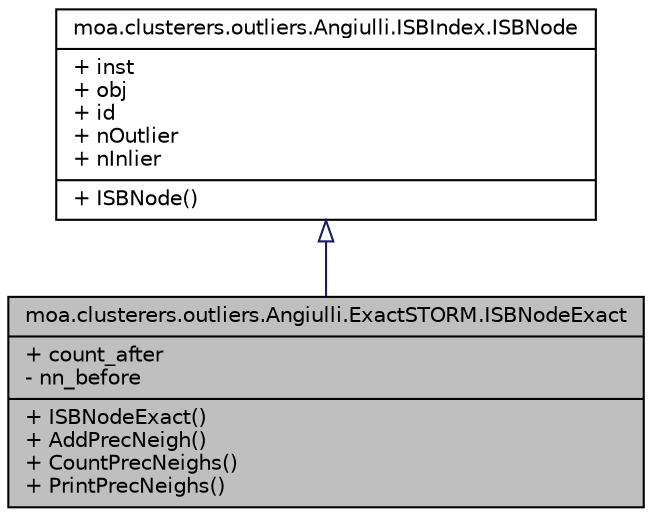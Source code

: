 digraph G
{
  edge [fontname="Helvetica",fontsize="10",labelfontname="Helvetica",labelfontsize="10"];
  node [fontname="Helvetica",fontsize="10",shape=record];
  Node1 [label="{moa.clusterers.outliers.Angiulli.ExactSTORM.ISBNodeExact\n|+ count_after\l- nn_before\l|+ ISBNodeExact()\l+ AddPrecNeigh()\l+ CountPrecNeighs()\l+ PrintPrecNeighs()\l}",height=0.2,width=0.4,color="black", fillcolor="grey75", style="filled" fontcolor="black"];
  Node2 -> Node1 [dir=back,color="midnightblue",fontsize="10",style="solid",arrowtail="empty",fontname="Helvetica"];
  Node2 [label="{moa.clusterers.outliers.Angiulli.ISBIndex.ISBNode\n|+ inst\l+ obj\l+ id\l+ nOutlier\l+ nInlier\l|+ ISBNode()\l}",height=0.2,width=0.4,color="black", fillcolor="white", style="filled",URL="$classmoa_1_1clusterers_1_1outliers_1_1Angiulli_1_1ISBIndex_1_1ISBNode.html"];
}
